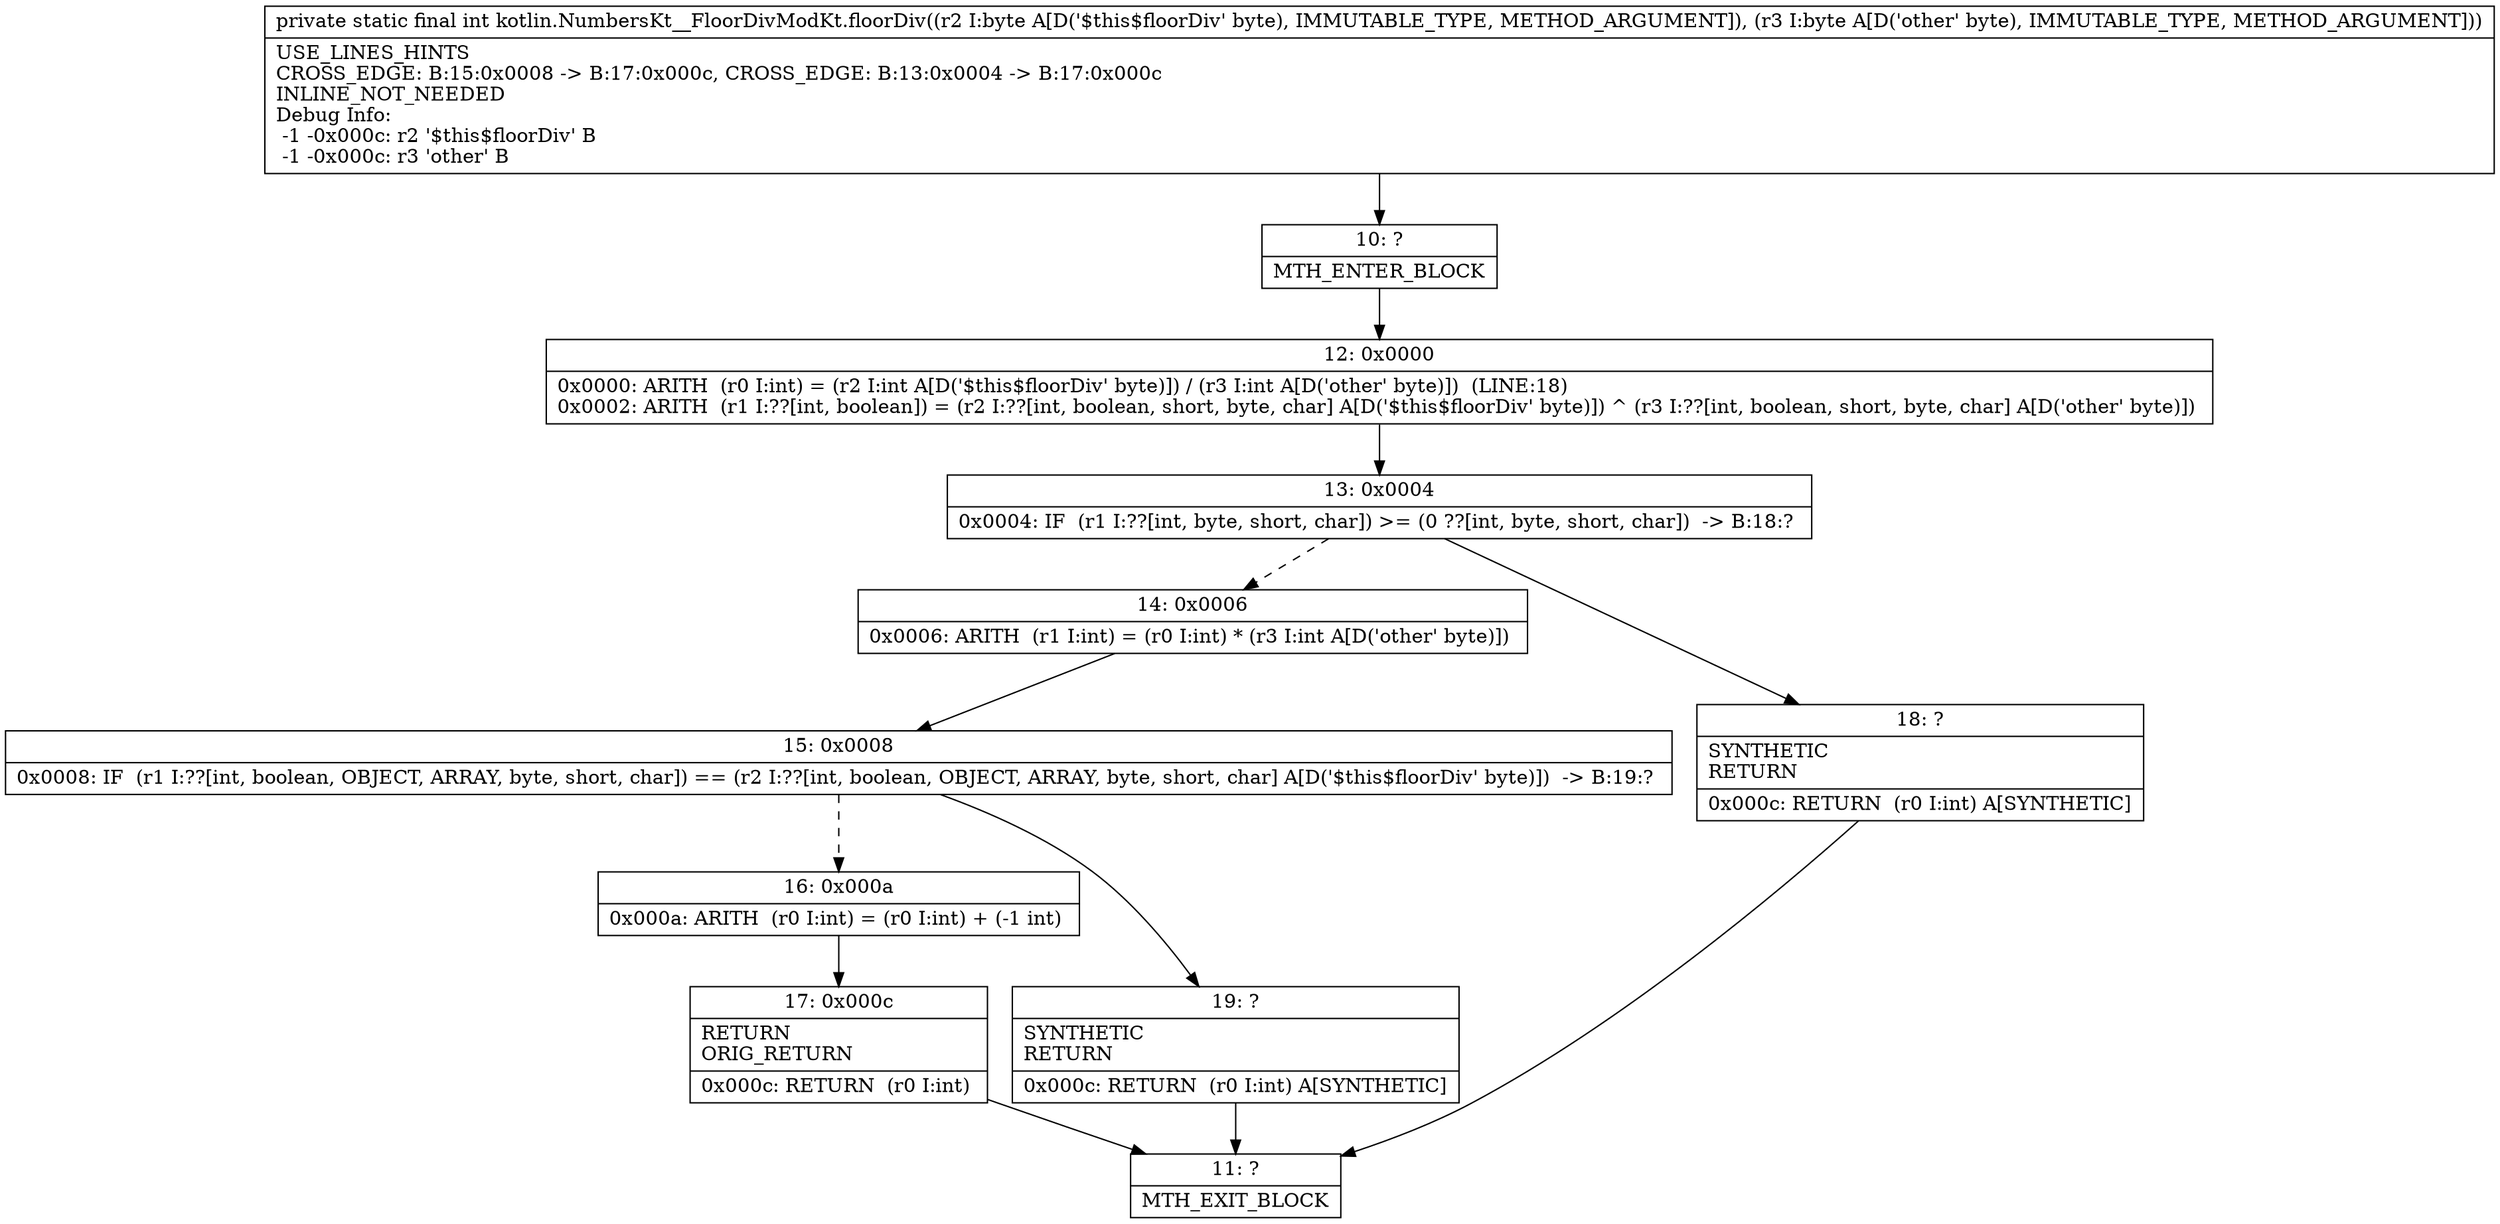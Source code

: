 digraph "CFG forkotlin.NumbersKt__FloorDivModKt.floorDiv(BB)I" {
Node_10 [shape=record,label="{10\:\ ?|MTH_ENTER_BLOCK\l}"];
Node_12 [shape=record,label="{12\:\ 0x0000|0x0000: ARITH  (r0 I:int) = (r2 I:int A[D('$this$floorDiv' byte)]) \/ (r3 I:int A[D('other' byte)])  (LINE:18)\l0x0002: ARITH  (r1 I:??[int, boolean]) = (r2 I:??[int, boolean, short, byte, char] A[D('$this$floorDiv' byte)]) ^ (r3 I:??[int, boolean, short, byte, char] A[D('other' byte)]) \l}"];
Node_13 [shape=record,label="{13\:\ 0x0004|0x0004: IF  (r1 I:??[int, byte, short, char]) \>= (0 ??[int, byte, short, char])  \-\> B:18:? \l}"];
Node_14 [shape=record,label="{14\:\ 0x0006|0x0006: ARITH  (r1 I:int) = (r0 I:int) * (r3 I:int A[D('other' byte)]) \l}"];
Node_15 [shape=record,label="{15\:\ 0x0008|0x0008: IF  (r1 I:??[int, boolean, OBJECT, ARRAY, byte, short, char]) == (r2 I:??[int, boolean, OBJECT, ARRAY, byte, short, char] A[D('$this$floorDiv' byte)])  \-\> B:19:? \l}"];
Node_16 [shape=record,label="{16\:\ 0x000a|0x000a: ARITH  (r0 I:int) = (r0 I:int) + (\-1 int) \l}"];
Node_17 [shape=record,label="{17\:\ 0x000c|RETURN\lORIG_RETURN\l|0x000c: RETURN  (r0 I:int) \l}"];
Node_11 [shape=record,label="{11\:\ ?|MTH_EXIT_BLOCK\l}"];
Node_19 [shape=record,label="{19\:\ ?|SYNTHETIC\lRETURN\l|0x000c: RETURN  (r0 I:int) A[SYNTHETIC]\l}"];
Node_18 [shape=record,label="{18\:\ ?|SYNTHETIC\lRETURN\l|0x000c: RETURN  (r0 I:int) A[SYNTHETIC]\l}"];
MethodNode[shape=record,label="{private static final int kotlin.NumbersKt__FloorDivModKt.floorDiv((r2 I:byte A[D('$this$floorDiv' byte), IMMUTABLE_TYPE, METHOD_ARGUMENT]), (r3 I:byte A[D('other' byte), IMMUTABLE_TYPE, METHOD_ARGUMENT]))  | USE_LINES_HINTS\lCROSS_EDGE: B:15:0x0008 \-\> B:17:0x000c, CROSS_EDGE: B:13:0x0004 \-\> B:17:0x000c\lINLINE_NOT_NEEDED\lDebug Info:\l  \-1 \-0x000c: r2 '$this$floorDiv' B\l  \-1 \-0x000c: r3 'other' B\l}"];
MethodNode -> Node_10;Node_10 -> Node_12;
Node_12 -> Node_13;
Node_13 -> Node_14[style=dashed];
Node_13 -> Node_18;
Node_14 -> Node_15;
Node_15 -> Node_16[style=dashed];
Node_15 -> Node_19;
Node_16 -> Node_17;
Node_17 -> Node_11;
Node_19 -> Node_11;
Node_18 -> Node_11;
}

